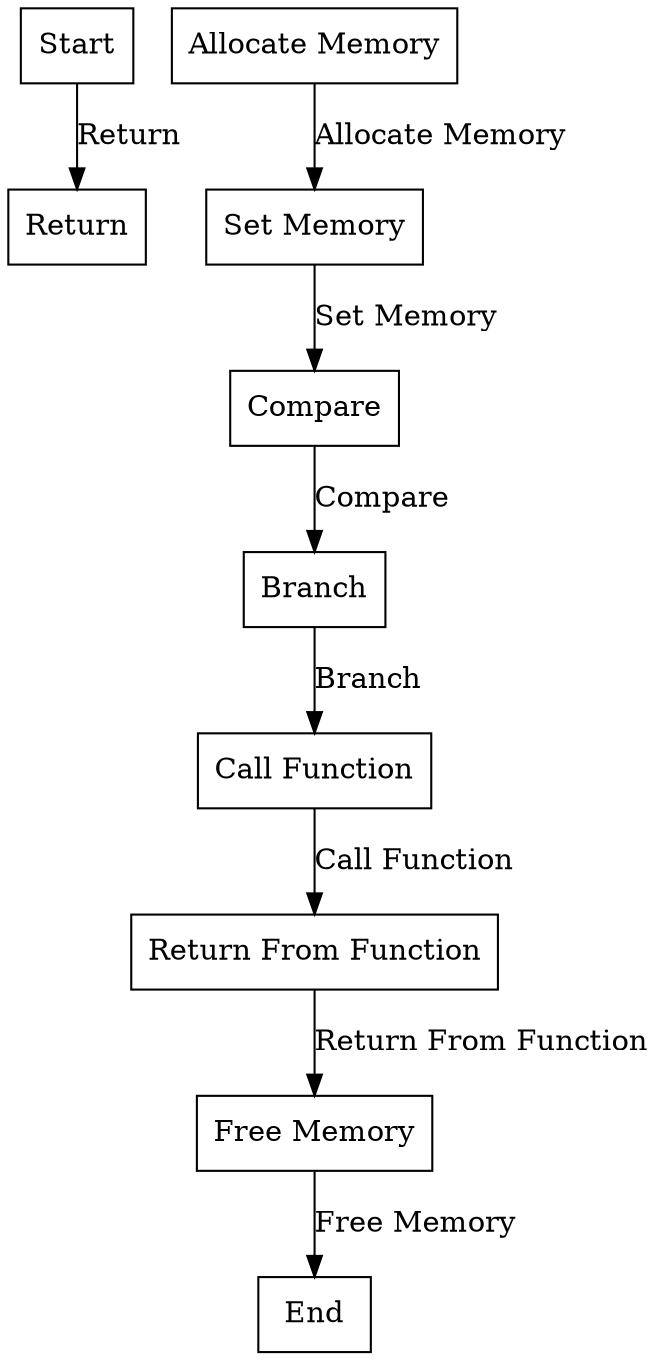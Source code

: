 digraph ControlFlowGraph {
    node [shape=box];
    node0 [label="Start"];
    node1 [label="Return"];
    node2 [label="Allocate Memory"];
    node3 [label="Set Memory"];
    node4 [label="Compare"];
    node5 [label="Branch"];
    node6 [label="Call Function"];
    node7 [label="Return From Function"];
    node8 [label="Free Memory"];
    node9 [label="End"];

    node0 -> node1 [label="Return"];
    node2 -> node3 [label="Allocate Memory"];
    node3 -> node4 [label="Set Memory"];
    node4 -> node5 [label="Compare"];
    node5 -> node6 [label="Branch"];
    node6 -> node7 [label="Call Function"];
    node7 -> node8 [label="Return From Function"];
    node8 -> node9 [label="Free Memory"];
}